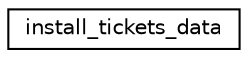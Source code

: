 digraph "Graphical Class Hierarchy"
{
  edge [fontname="Helvetica",fontsize="10",labelfontname="Helvetica",labelfontsize="10"];
  node [fontname="Helvetica",fontsize="10",shape=record];
  rankdir="LR";
  Node1 [label="install_tickets_data",height=0.2,width=0.4,color="black", fillcolor="white", style="filled",URL="$structinstall__tickets__data.html"];
}
